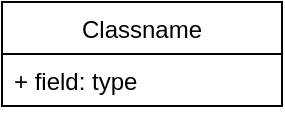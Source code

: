<mxfile version="20.3.0" type="github"><diagram id="m2hYOmxYtrvzszvg1vi2" name="Side-1"><mxGraphModel dx="1422" dy="786" grid="1" gridSize="10" guides="1" tooltips="1" connect="1" arrows="1" fold="1" page="1" pageScale="1" pageWidth="827" pageHeight="1169" math="0" shadow="0"><root><mxCell id="0"/><mxCell id="1" parent="0"/><mxCell id="x8j4Dofkkt-qb_9_ES2u-6" value="Classname" style="swimlane;fontStyle=0;childLayout=stackLayout;horizontal=1;startSize=26;fillColor=none;horizontalStack=0;resizeParent=1;resizeParentMax=0;resizeLast=0;collapsible=1;marginBottom=0;" vertex="1" parent="1"><mxGeometry x="344" y="120" width="140" height="52" as="geometry"/></mxCell><mxCell id="x8j4Dofkkt-qb_9_ES2u-7" value="+ field: type" style="text;strokeColor=none;fillColor=none;align=left;verticalAlign=top;spacingLeft=4;spacingRight=4;overflow=hidden;rotatable=0;points=[[0,0.5],[1,0.5]];portConstraint=eastwest;" vertex="1" parent="x8j4Dofkkt-qb_9_ES2u-6"><mxGeometry y="26" width="140" height="26" as="geometry"/></mxCell></root></mxGraphModel></diagram></mxfile>